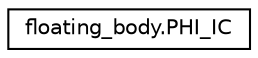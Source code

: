 digraph "Graphical Class Hierarchy"
{
 // LATEX_PDF_SIZE
  edge [fontname="Helvetica",fontsize="10",labelfontname="Helvetica",labelfontsize="10"];
  node [fontname="Helvetica",fontsize="10",shape=record];
  rankdir="LR";
  Node0 [label="floating_body.PHI_IC",height=0.2,width=0.4,color="black", fillcolor="white", style="filled",URL="$classfloating__body_1_1PHI__IC.html",tooltip=" "];
}
